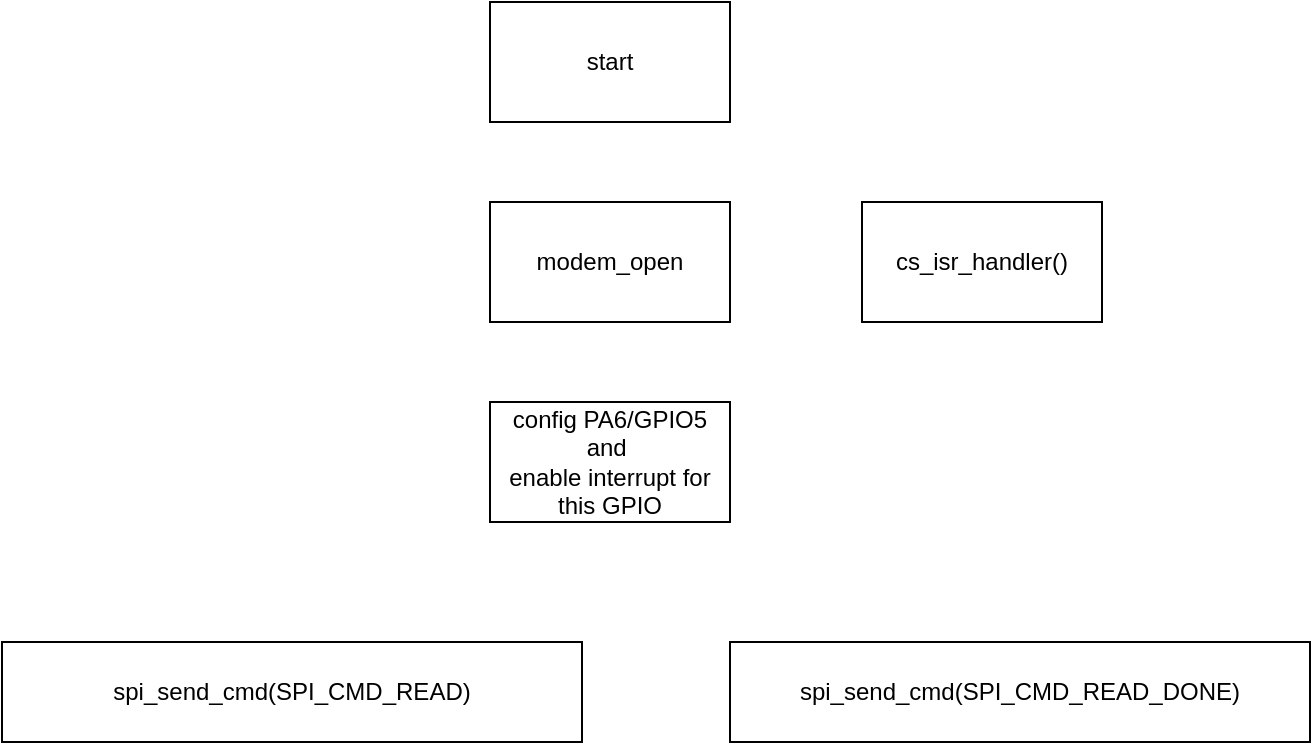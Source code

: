 <mxfile version="24.2.1" type="github">
  <diagram name="Page-1" id="CQZd7gSvVK9HG8uiHv_m">
    <mxGraphModel dx="1221" dy="733" grid="1" gridSize="10" guides="1" tooltips="1" connect="1" arrows="1" fold="1" page="1" pageScale="1" pageWidth="827" pageHeight="1169" math="0" shadow="0">
      <root>
        <mxCell id="0" />
        <mxCell id="1" parent="0" />
        <mxCell id="0A7_gJX32q4vAlVc6kxc-1" value="start" style="rounded=0;whiteSpace=wrap;html=1;" vertex="1" parent="1">
          <mxGeometry x="354" y="60" width="120" height="60" as="geometry" />
        </mxCell>
        <mxCell id="0A7_gJX32q4vAlVc6kxc-2" value="modem_open" style="rounded=0;whiteSpace=wrap;html=1;" vertex="1" parent="1">
          <mxGeometry x="354" y="160" width="120" height="60" as="geometry" />
        </mxCell>
        <mxCell id="0A7_gJX32q4vAlVc6kxc-3" value="config PA6/GPIO5&lt;br&gt;and&amp;nbsp;&lt;br&gt;enable interrupt for this GPIO" style="rounded=0;whiteSpace=wrap;html=1;" vertex="1" parent="1">
          <mxGeometry x="354" y="260" width="120" height="60" as="geometry" />
        </mxCell>
        <mxCell id="0A7_gJX32q4vAlVc6kxc-4" value="spi_send_cmd(SPI_CMD_READ)" style="rounded=0;whiteSpace=wrap;html=1;" vertex="1" parent="1">
          <mxGeometry x="110" y="380" width="290" height="50" as="geometry" />
        </mxCell>
        <mxCell id="0A7_gJX32q4vAlVc6kxc-5" value="spi_send_cmd(SPI_CMD_READ_DONE)" style="rounded=0;whiteSpace=wrap;html=1;" vertex="1" parent="1">
          <mxGeometry x="474" y="380" width="290" height="50" as="geometry" />
        </mxCell>
        <mxCell id="0A7_gJX32q4vAlVc6kxc-6" value="cs_isr_handler()" style="rounded=0;whiteSpace=wrap;html=1;" vertex="1" parent="1">
          <mxGeometry x="540" y="160" width="120" height="60" as="geometry" />
        </mxCell>
      </root>
    </mxGraphModel>
  </diagram>
</mxfile>

